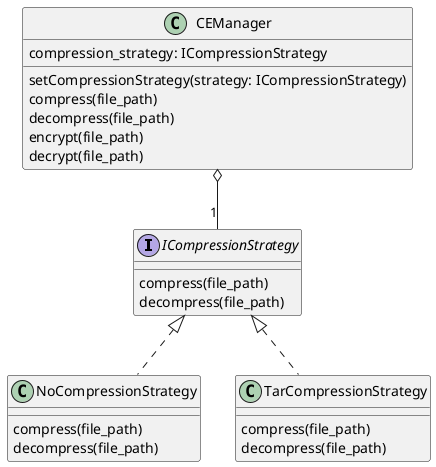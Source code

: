 @startuml "CompressionStrategy"

interface ICompressionStrategy {
    compress(file_path)
    decompress(file_path)
}

class NoCompressionStrategy implements ICompressionStrategy {
    compress(file_path)
    decompress(file_path)
}

class TarCompressionStrategy implements ICompressionStrategy {
    compress(file_path)
    decompress(file_path)
}

class CEManager {
    compression_strategy: ICompressionStrategy
    setCompressionStrategy(strategy: ICompressionStrategy)
    compress(file_path)
    decompress(file_path)
    encrypt(file_path)
    decrypt(file_path)
}

CEManager o-- "1" ICompressionStrategy

@enduml